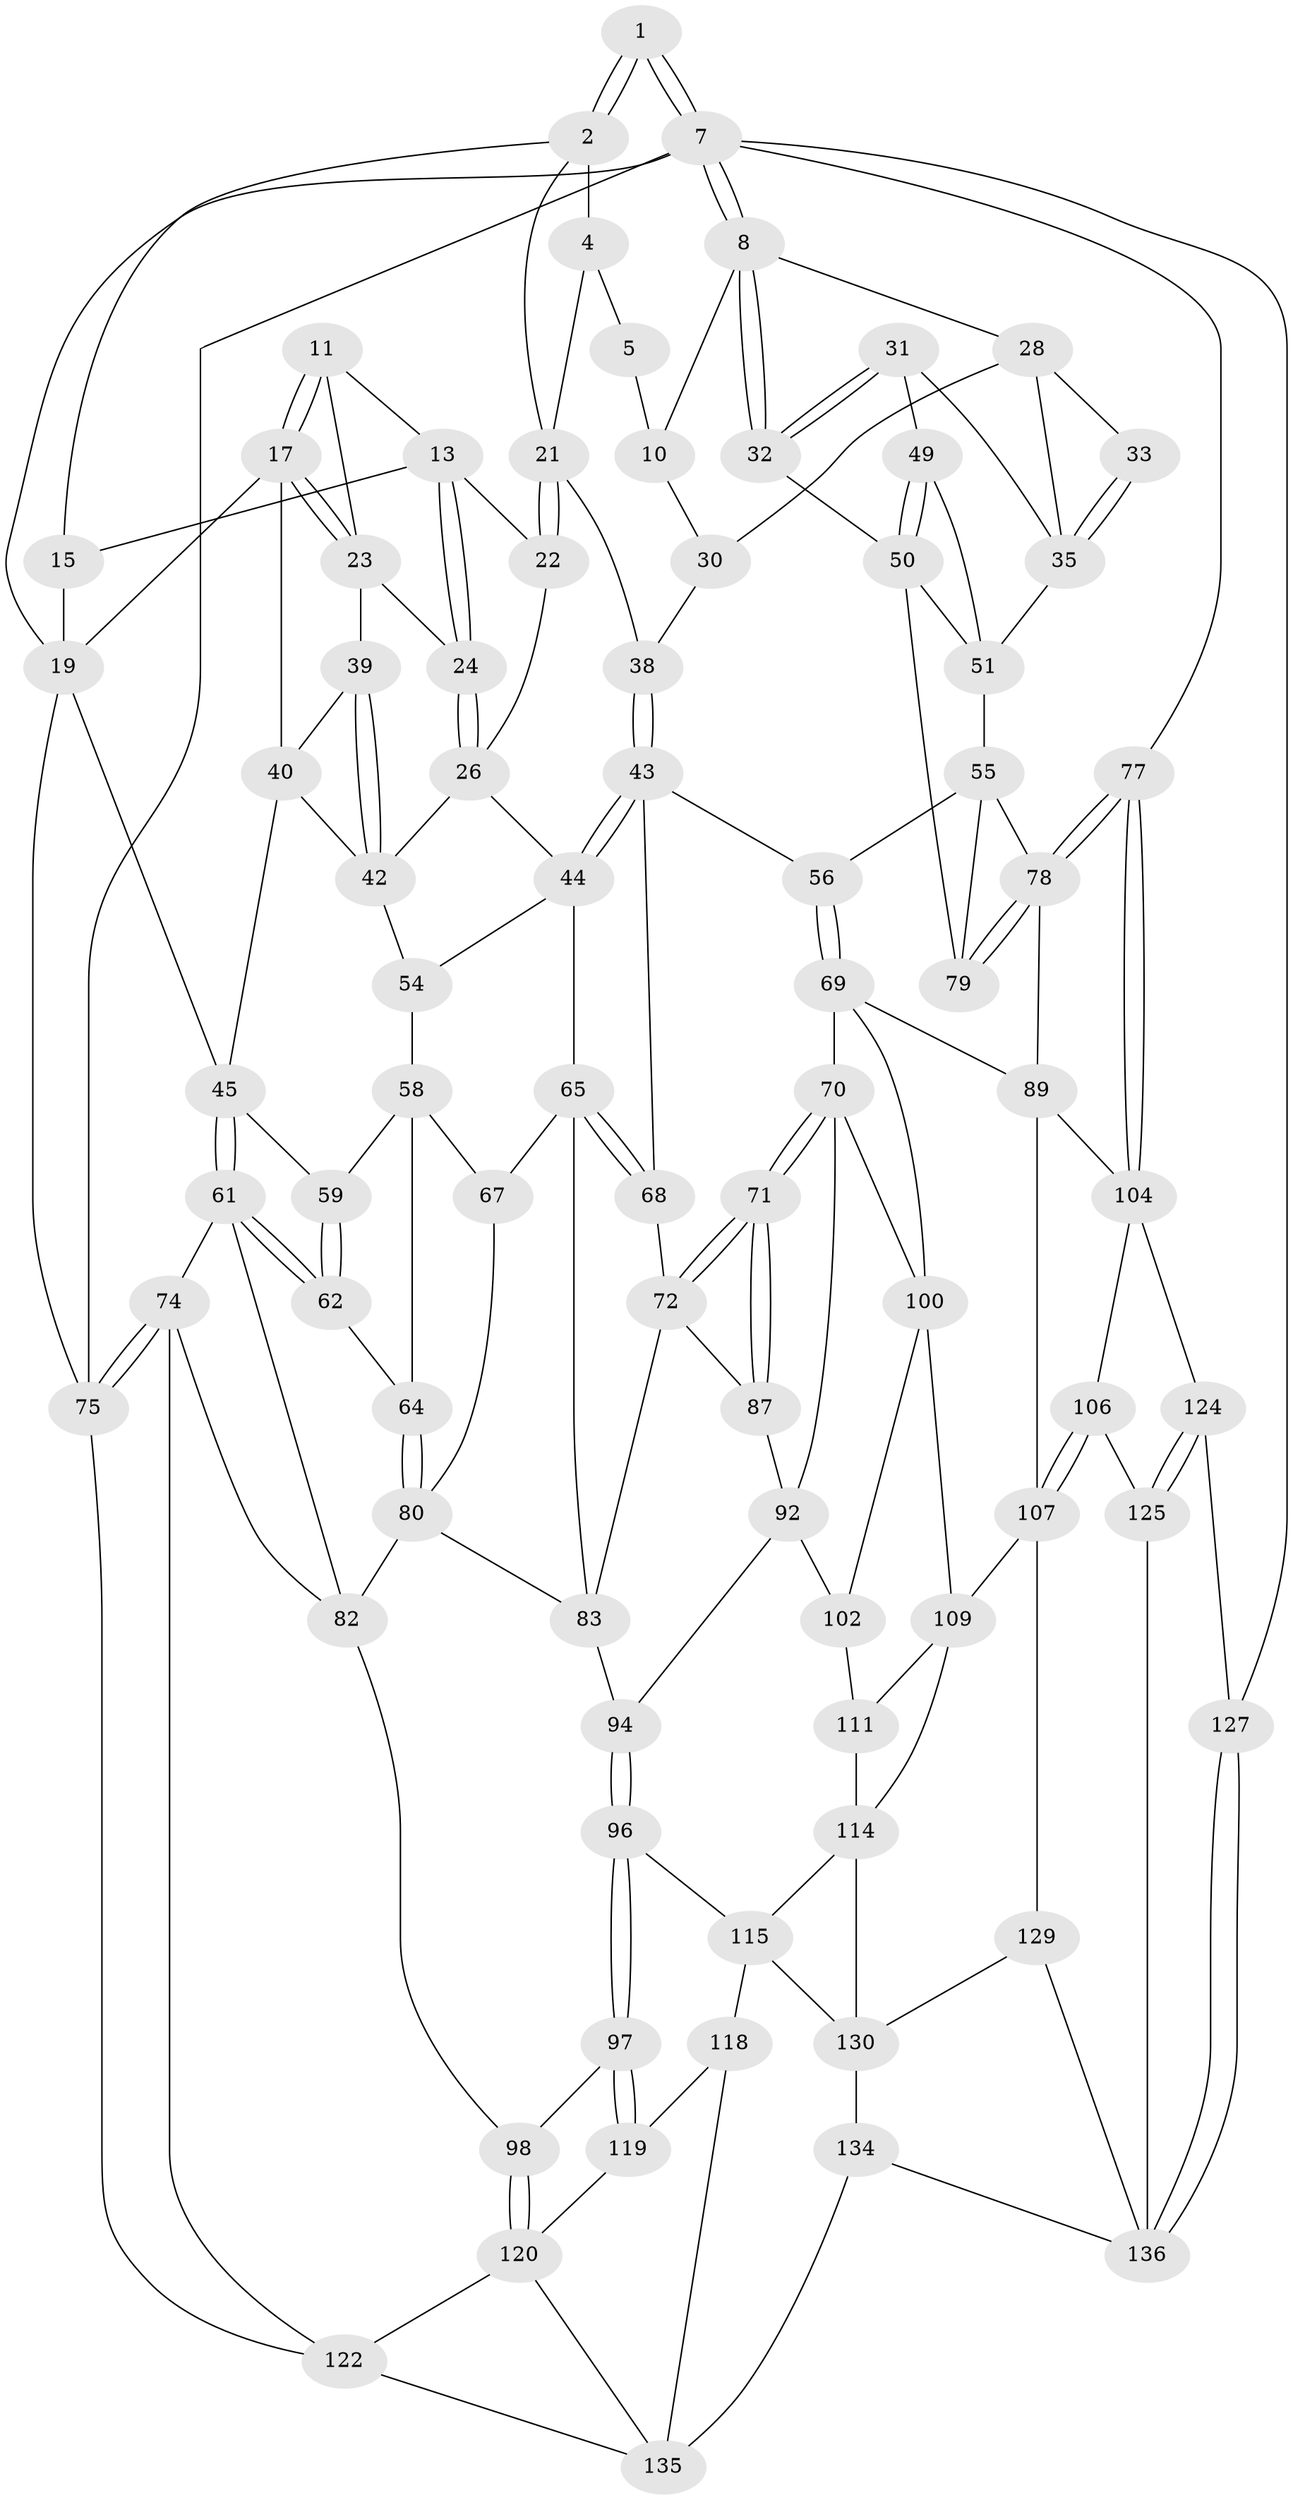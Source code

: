 // original degree distribution, {4: 0.2246376811594203, 5: 0.463768115942029, 3: 0.043478260869565216, 6: 0.26811594202898553}
// Generated by graph-tools (version 1.1) at 2025/11/02/27/25 16:11:59]
// undirected, 84 vertices, 183 edges
graph export_dot {
graph [start="1"]
  node [color=gray90,style=filled];
  1 [pos="+0.8917097918303346+0"];
  2 [pos="+0.5030659932436078+0",super="+3"];
  4 [pos="+0.6044817956197218+0.026758405248149916"];
  5 [pos="+0.6191626217164311+0.036161194531614885",super="+6"];
  7 [pos="+1+0",super="+76"];
  8 [pos="+1+0",super="+9"];
  10 [pos="+0.7729116021018451+0.08386422155290198",super="+27"];
  11 [pos="+0.20350396667040616+0",super="+12"];
  13 [pos="+0.37649956696253006+0.0794803686132213",super="+14"];
  15 [pos="+0.47069720851949254+0",super="+16"];
  17 [pos="+0.2321789161382611+0.17535509891316958",super="+18"];
  19 [pos="+0+0",super="+20"];
  21 [pos="+0.4772990546732171+0.19396098478407212",super="+37"];
  22 [pos="+0.4544280123418439+0.1874989199372941"];
  23 [pos="+0.28194784868265627+0.15227386248067448",super="+25"];
  24 [pos="+0.3559300976306184+0.14853879645510315"];
  26 [pos="+0.3987667204003748+0.18825805220941724",super="+41"];
  28 [pos="+0.8038310735053936+0.1071253255528444",super="+29"];
  30 [pos="+0.7126311977340388+0.2306206311550392"];
  31 [pos="+0.8460160877555052+0.11065931015225217",super="+34"];
  32 [pos="+1+0"];
  33 [pos="+0.8178174071065428+0.1120863721081023"];
  35 [pos="+0.8588910883066747+0.23824816566296766",super="+36"];
  38 [pos="+0.5589322603391043+0.2632818733852949"];
  39 [pos="+0.3159824398163728+0.2543799523477101"];
  40 [pos="+0.20980804614508156+0.2152783636624363",super="+47"];
  42 [pos="+0.3396716866176116+0.2866860076380223",super="+48"];
  43 [pos="+0.5278131610377976+0.3670137720456155",super="+57"];
  44 [pos="+0.5155386614343299+0.364216025384265",super="+53"];
  45 [pos="+0+0",super="+46"];
  49 [pos="+1+0.19658099265079138"];
  50 [pos="+1+0.11454918455612335",super="+60"];
  51 [pos="+0.8869884648864668+0.38653547715915154",super="+52"];
  54 [pos="+0.29936495557905946+0.3947201029926896"];
  55 [pos="+0.7831673589200835+0.47079587579072174",super="+86"];
  56 [pos="+0.7524533034462549+0.47872553967152043"];
  58 [pos="+0.18672938750325413+0.39080462660691706",super="+63"];
  59 [pos="+0.12921533227518361+0.363140472643438"];
  61 [pos="+0+0.4544117916678583",super="+73"];
  62 [pos="+0.05042863033777917+0.44288877677673566"];
  64 [pos="+0.0671648422364519+0.46102619497401653"];
  65 [pos="+0.31778026070442494+0.5352185724031895",super="+66"];
  67 [pos="+0.246553915805004+0.519796513452871"];
  68 [pos="+0.5309461305949347+0.393337835509236"];
  69 [pos="+0.6447249576603653+0.6281743529590404",super="+91"];
  70 [pos="+0.6232674221033745+0.6276503398984538",super="+95"];
  71 [pos="+0.5931700203828549+0.6133881113632604"];
  72 [pos="+0.5231085643799728+0.4950041695331859",super="+85"];
  74 [pos="+0+0.844838330105363",super="+103"];
  75 [pos="+0+1"];
  77 [pos="+1+0.7648834168797436"];
  78 [pos="+1+0.6974768323511751",super="+88"];
  79 [pos="+1+0.4692620733700146"];
  80 [pos="+0.09797462241248504+0.5130321407007833",super="+81"];
  82 [pos="+0.09438905420613389+0.6394707969313365",super="+99"];
  83 [pos="+0.3105467825818015+0.5688171405376953",super="+84"];
  87 [pos="+0.5084009951650956+0.6217011135619464"];
  89 [pos="+0.8403766009888212+0.7319430204472062",super="+90"];
  92 [pos="+0.486367376670338+0.6549893283294106",super="+93"];
  94 [pos="+0.30073073624248847+0.7170684691185918"];
  96 [pos="+0.27954231862265416+0.7383049796902336",super="+113"];
  97 [pos="+0.2777455135008+0.740028859866267"];
  98 [pos="+0.19635728492008583+0.7575076916491909"];
  100 [pos="+0.6196592348225395+0.7973562991857803",super="+101"];
  102 [pos="+0.46197813817142297+0.7767216278329887",super="+112"];
  104 [pos="+0.9614234986998089+0.8061276030727523",super="+105"];
  106 [pos="+0.8225830772461256+0.9482530768735369"];
  107 [pos="+0.7682194354251278+0.9190123718555744",super="+108"];
  109 [pos="+0.6490174183349299+0.8420713701276044",super="+110"];
  111 [pos="+0.4997523787542713+0.8276552686114377"];
  114 [pos="+0.4993971143382897+0.831809798838742",super="+117"];
  115 [pos="+0.475718286149562+0.9310464036951566",super="+116"];
  118 [pos="+0.3285294820821822+0.8832980021763742",super="+132"];
  119 [pos="+0.3227701334641095+0.875929211042659",super="+123"];
  120 [pos="+0.17847935476183457+1",super="+121"];
  122 [pos="+0.0736677358496481+0.8760448025099606",super="+131"];
  124 [pos="+0.9454804351861351+0.8360990218686607",super="+128"];
  125 [pos="+0.8472310370898206+0.9440723936685403",super="+126"];
  127 [pos="+1+1"];
  129 [pos="+0.7291441036499092+0.9518083577454612"];
  130 [pos="+0.6024133550411385+0.9435697653547609",super="+133"];
  134 [pos="+0.5238302292652305+1"];
  135 [pos="+0.463987174487776+1",super="+138"];
  136 [pos="+0.8766171516341902+1",super="+137"];
  1 -- 2;
  1 -- 2;
  1 -- 7;
  1 -- 7;
  2 -- 15;
  2 -- 4;
  2 -- 21;
  4 -- 5;
  4 -- 21;
  5 -- 10 [weight=2];
  7 -- 8;
  7 -- 8;
  7 -- 19;
  7 -- 75;
  7 -- 127;
  7 -- 77;
  8 -- 32;
  8 -- 32;
  8 -- 10;
  8 -- 28;
  10 -- 30;
  11 -- 17;
  11 -- 17;
  11 -- 13;
  11 -- 23;
  13 -- 24;
  13 -- 24;
  13 -- 22;
  13 -- 15;
  15 -- 19;
  17 -- 23;
  17 -- 23;
  17 -- 40;
  17 -- 19;
  19 -- 45;
  19 -- 75;
  21 -- 22;
  21 -- 22;
  21 -- 38;
  22 -- 26;
  23 -- 24;
  23 -- 39;
  24 -- 26;
  24 -- 26;
  26 -- 42;
  26 -- 44;
  28 -- 33;
  28 -- 30;
  28 -- 35;
  30 -- 38;
  31 -- 32;
  31 -- 32;
  31 -- 49;
  31 -- 35;
  32 -- 50;
  33 -- 35;
  33 -- 35;
  35 -- 51;
  38 -- 43;
  38 -- 43;
  39 -- 40;
  39 -- 42;
  39 -- 42;
  40 -- 45;
  40 -- 42;
  42 -- 54;
  43 -- 44;
  43 -- 44;
  43 -- 56;
  43 -- 68;
  44 -- 65;
  44 -- 54;
  45 -- 61;
  45 -- 61;
  45 -- 59;
  49 -- 50;
  49 -- 50;
  49 -- 51;
  50 -- 51;
  50 -- 79;
  51 -- 55;
  54 -- 58;
  55 -- 56;
  55 -- 78;
  55 -- 79;
  56 -- 69;
  56 -- 69;
  58 -- 59;
  58 -- 64;
  58 -- 67;
  59 -- 62;
  59 -- 62;
  61 -- 62;
  61 -- 62;
  61 -- 74;
  61 -- 82;
  62 -- 64;
  64 -- 80;
  64 -- 80;
  65 -- 68;
  65 -- 68;
  65 -- 67;
  65 -- 83;
  67 -- 80;
  68 -- 72;
  69 -- 70;
  69 -- 100;
  69 -- 89;
  70 -- 71;
  70 -- 71;
  70 -- 100;
  70 -- 92;
  71 -- 72;
  71 -- 72;
  71 -- 87;
  71 -- 87;
  72 -- 87;
  72 -- 83;
  74 -- 75;
  74 -- 75;
  74 -- 82;
  74 -- 122;
  75 -- 122;
  77 -- 78;
  77 -- 78;
  77 -- 104;
  77 -- 104;
  78 -- 79;
  78 -- 79;
  78 -- 89;
  80 -- 82;
  80 -- 83;
  82 -- 98;
  83 -- 94;
  87 -- 92;
  89 -- 104;
  89 -- 107;
  92 -- 94;
  92 -- 102;
  94 -- 96;
  94 -- 96;
  96 -- 97;
  96 -- 97;
  96 -- 115;
  97 -- 98;
  97 -- 119;
  97 -- 119;
  98 -- 120;
  98 -- 120;
  100 -- 109;
  100 -- 102;
  102 -- 111;
  104 -- 124;
  104 -- 106;
  106 -- 107;
  106 -- 107;
  106 -- 125;
  107 -- 129;
  107 -- 109;
  109 -- 111;
  109 -- 114;
  111 -- 114;
  114 -- 115;
  114 -- 130;
  115 -- 118;
  115 -- 130;
  118 -- 119 [weight=2];
  118 -- 135;
  119 -- 120;
  120 -- 122;
  120 -- 135;
  122 -- 135;
  124 -- 125 [weight=2];
  124 -- 125;
  124 -- 127;
  125 -- 136;
  127 -- 136;
  127 -- 136;
  129 -- 130;
  129 -- 136;
  130 -- 134;
  134 -- 135;
  134 -- 136;
}
